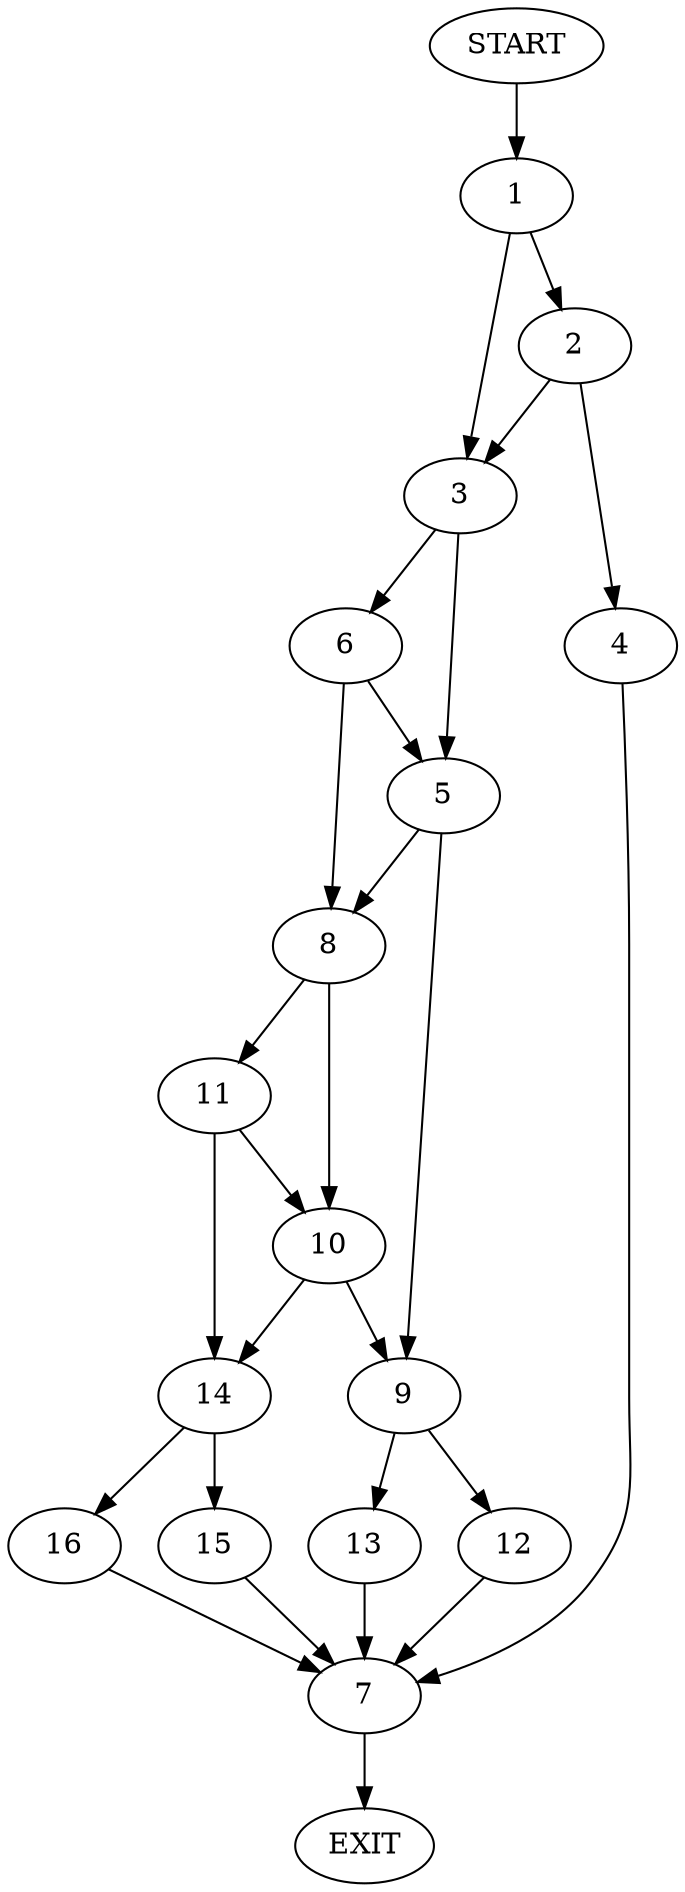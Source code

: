 digraph {
0 [label="START"]
17 [label="EXIT"]
0 -> 1
1 -> 2
1 -> 3
2 -> 4
2 -> 3
3 -> 5
3 -> 6
4 -> 7
6 -> 5
6 -> 8
5 -> 9
5 -> 8
8 -> 10
8 -> 11
9 -> 12
9 -> 13
10 -> 14
10 -> 9
11 -> 10
11 -> 14
14 -> 15
14 -> 16
15 -> 7
16 -> 7
7 -> 17
12 -> 7
13 -> 7
}
